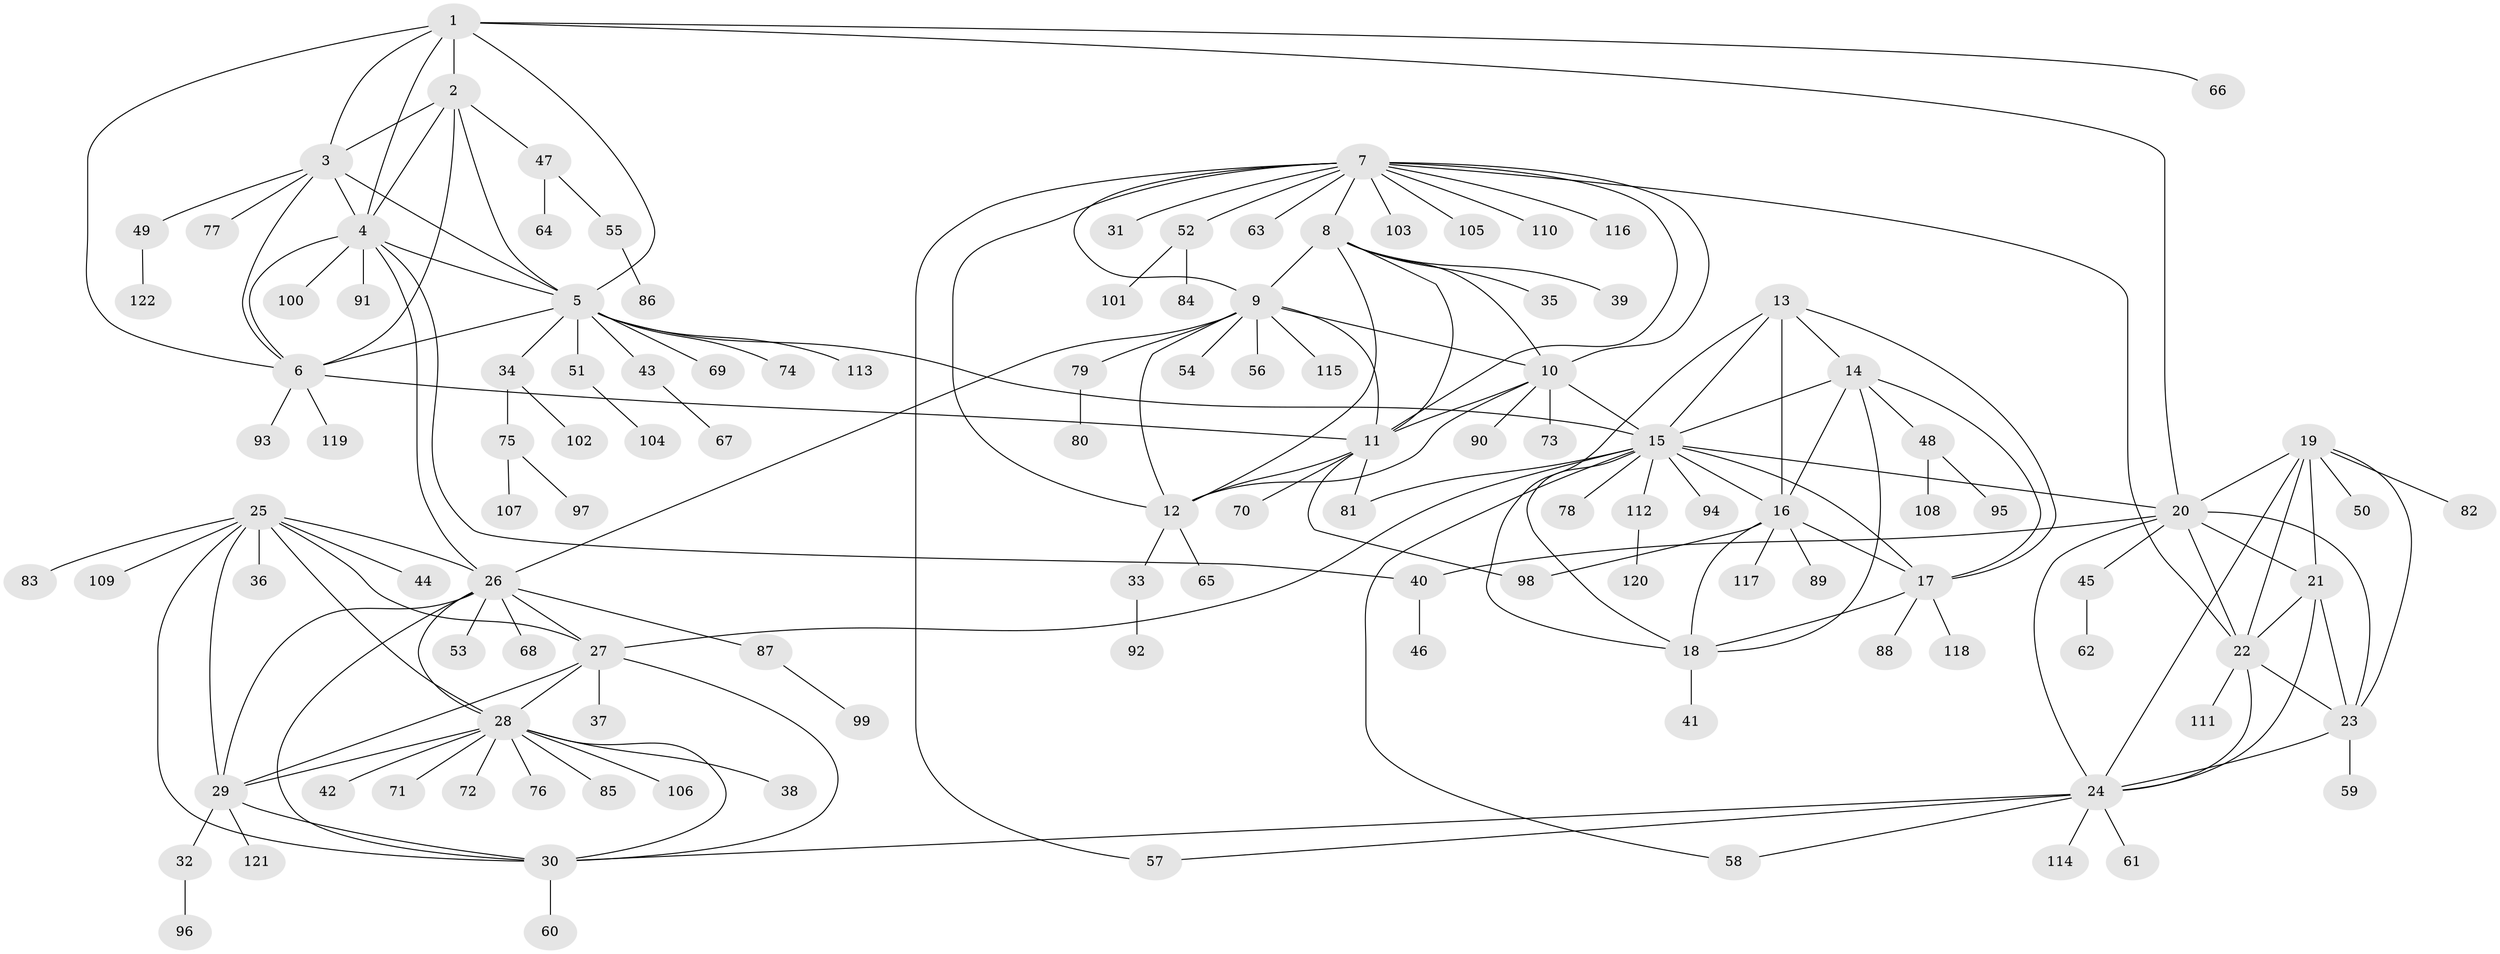 // coarse degree distribution, {5: 0.07894736842105263, 4: 0.13157894736842105, 6: 0.10526315789473684, 9: 0.05263157894736842, 7: 0.02631578947368421, 8: 0.02631578947368421, 11: 0.02631578947368421, 1: 0.42105263157894735, 2: 0.10526315789473684, 3: 0.02631578947368421}
// Generated by graph-tools (version 1.1) at 2025/52/03/04/25 22:52:06]
// undirected, 122 vertices, 182 edges
graph export_dot {
  node [color=gray90,style=filled];
  1;
  2;
  3;
  4;
  5;
  6;
  7;
  8;
  9;
  10;
  11;
  12;
  13;
  14;
  15;
  16;
  17;
  18;
  19;
  20;
  21;
  22;
  23;
  24;
  25;
  26;
  27;
  28;
  29;
  30;
  31;
  32;
  33;
  34;
  35;
  36;
  37;
  38;
  39;
  40;
  41;
  42;
  43;
  44;
  45;
  46;
  47;
  48;
  49;
  50;
  51;
  52;
  53;
  54;
  55;
  56;
  57;
  58;
  59;
  60;
  61;
  62;
  63;
  64;
  65;
  66;
  67;
  68;
  69;
  70;
  71;
  72;
  73;
  74;
  75;
  76;
  77;
  78;
  79;
  80;
  81;
  82;
  83;
  84;
  85;
  86;
  87;
  88;
  89;
  90;
  91;
  92;
  93;
  94;
  95;
  96;
  97;
  98;
  99;
  100;
  101;
  102;
  103;
  104;
  105;
  106;
  107;
  108;
  109;
  110;
  111;
  112;
  113;
  114;
  115;
  116;
  117;
  118;
  119;
  120;
  121;
  122;
  1 -- 2;
  1 -- 3;
  1 -- 4;
  1 -- 5;
  1 -- 6;
  1 -- 20;
  1 -- 66;
  2 -- 3;
  2 -- 4;
  2 -- 5;
  2 -- 6;
  2 -- 47;
  3 -- 4;
  3 -- 5;
  3 -- 6;
  3 -- 49;
  3 -- 77;
  4 -- 5;
  4 -- 6;
  4 -- 26;
  4 -- 40;
  4 -- 91;
  4 -- 100;
  5 -- 6;
  5 -- 15;
  5 -- 34;
  5 -- 43;
  5 -- 51;
  5 -- 69;
  5 -- 74;
  5 -- 113;
  6 -- 11;
  6 -- 93;
  6 -- 119;
  7 -- 8;
  7 -- 9;
  7 -- 10;
  7 -- 11;
  7 -- 12;
  7 -- 22;
  7 -- 31;
  7 -- 52;
  7 -- 57;
  7 -- 63;
  7 -- 103;
  7 -- 105;
  7 -- 110;
  7 -- 116;
  8 -- 9;
  8 -- 10;
  8 -- 11;
  8 -- 12;
  8 -- 35;
  8 -- 39;
  9 -- 10;
  9 -- 11;
  9 -- 12;
  9 -- 26;
  9 -- 54;
  9 -- 56;
  9 -- 79;
  9 -- 115;
  10 -- 11;
  10 -- 12;
  10 -- 15;
  10 -- 73;
  10 -- 90;
  11 -- 12;
  11 -- 70;
  11 -- 81;
  11 -- 98;
  12 -- 33;
  12 -- 65;
  13 -- 14;
  13 -- 15;
  13 -- 16;
  13 -- 17;
  13 -- 18;
  14 -- 15;
  14 -- 16;
  14 -- 17;
  14 -- 18;
  14 -- 48;
  15 -- 16;
  15 -- 17;
  15 -- 18;
  15 -- 20;
  15 -- 27;
  15 -- 58;
  15 -- 78;
  15 -- 81;
  15 -- 94;
  15 -- 112;
  16 -- 17;
  16 -- 18;
  16 -- 89;
  16 -- 98;
  16 -- 117;
  17 -- 18;
  17 -- 88;
  17 -- 118;
  18 -- 41;
  19 -- 20;
  19 -- 21;
  19 -- 22;
  19 -- 23;
  19 -- 24;
  19 -- 50;
  19 -- 82;
  20 -- 21;
  20 -- 22;
  20 -- 23;
  20 -- 24;
  20 -- 40;
  20 -- 45;
  21 -- 22;
  21 -- 23;
  21 -- 24;
  22 -- 23;
  22 -- 24;
  22 -- 111;
  23 -- 24;
  23 -- 59;
  24 -- 30;
  24 -- 57;
  24 -- 58;
  24 -- 61;
  24 -- 114;
  25 -- 26;
  25 -- 27;
  25 -- 28;
  25 -- 29;
  25 -- 30;
  25 -- 36;
  25 -- 44;
  25 -- 83;
  25 -- 109;
  26 -- 27;
  26 -- 28;
  26 -- 29;
  26 -- 30;
  26 -- 53;
  26 -- 68;
  26 -- 87;
  27 -- 28;
  27 -- 29;
  27 -- 30;
  27 -- 37;
  28 -- 29;
  28 -- 30;
  28 -- 38;
  28 -- 42;
  28 -- 71;
  28 -- 72;
  28 -- 76;
  28 -- 85;
  28 -- 106;
  29 -- 30;
  29 -- 32;
  29 -- 121;
  30 -- 60;
  32 -- 96;
  33 -- 92;
  34 -- 75;
  34 -- 102;
  40 -- 46;
  43 -- 67;
  45 -- 62;
  47 -- 55;
  47 -- 64;
  48 -- 95;
  48 -- 108;
  49 -- 122;
  51 -- 104;
  52 -- 84;
  52 -- 101;
  55 -- 86;
  75 -- 97;
  75 -- 107;
  79 -- 80;
  87 -- 99;
  112 -- 120;
}
